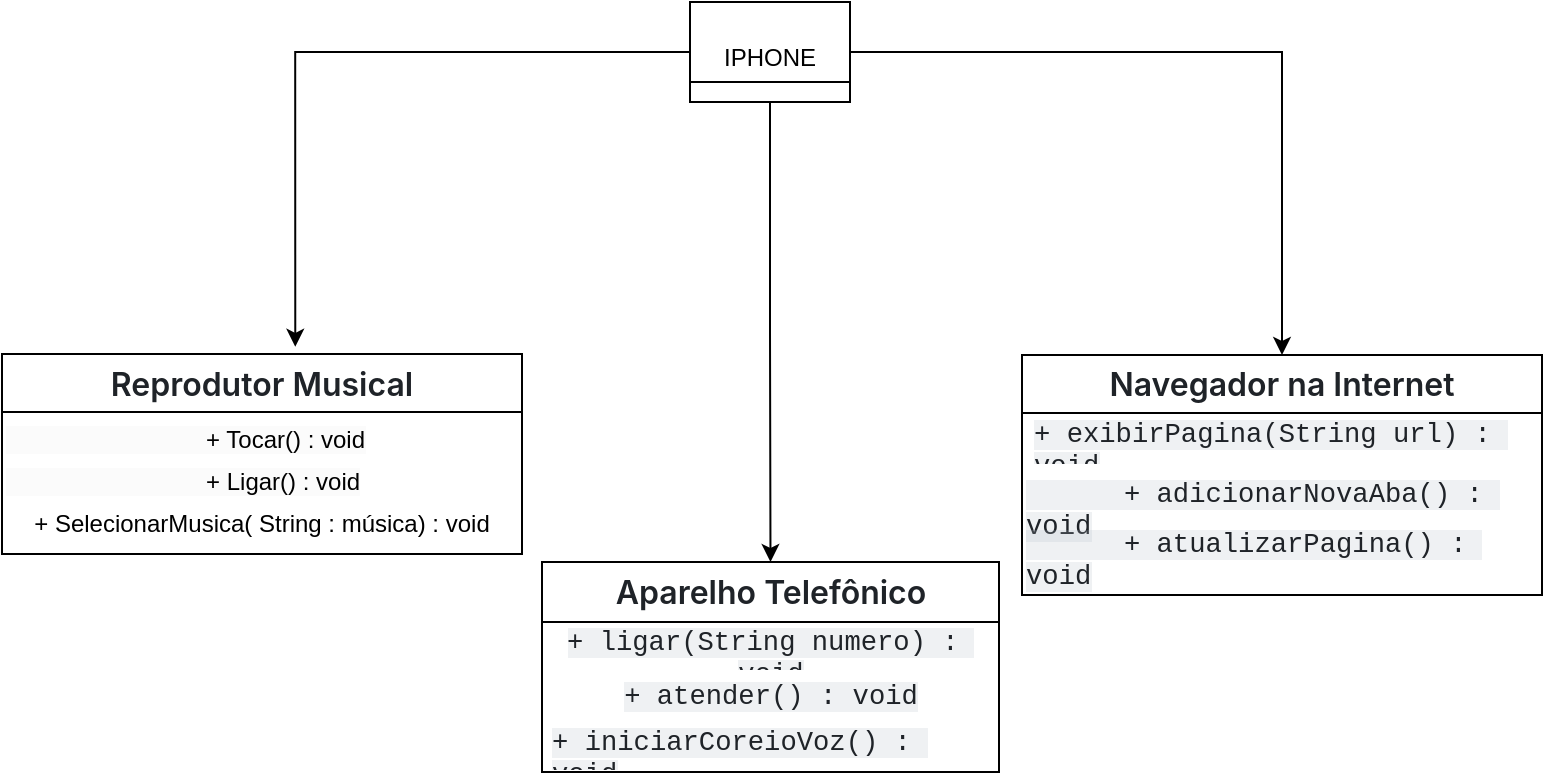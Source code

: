 <mxfile version="24.6.4" type="device">
  <diagram name="Página-1" id="YeMEVZXAkLuta_paQwwK">
    <mxGraphModel dx="1195" dy="650" grid="1" gridSize="10" guides="1" tooltips="1" connect="1" arrows="1" fold="1" page="1" pageScale="1" pageWidth="827" pageHeight="1169" math="0" shadow="0">
      <root>
        <mxCell id="0" />
        <mxCell id="1" parent="0" />
        <mxCell id="9z-ysAVNwkf0hZEtvn9D-35" value="" style="edgeStyle=orthogonalEdgeStyle;rounded=0;orthogonalLoop=1;jettySize=auto;html=1;entryX=0.564;entryY=-0.036;entryDx=0;entryDy=0;entryPerimeter=0;" edge="1" parent="1" source="9z-ysAVNwkf0hZEtvn9D-1" target="9z-ysAVNwkf0hZEtvn9D-22">
          <mxGeometry relative="1" as="geometry">
            <mxPoint x="294" y="65" as="targetPoint" />
          </mxGeometry>
        </mxCell>
        <mxCell id="9z-ysAVNwkf0hZEtvn9D-36" style="edgeStyle=orthogonalEdgeStyle;rounded=0;orthogonalLoop=1;jettySize=auto;html=1;exitX=0.5;exitY=1;exitDx=0;exitDy=0;entryX=0.5;entryY=0;entryDx=0;entryDy=0;" edge="1" parent="1" source="9z-ysAVNwkf0hZEtvn9D-1" target="9z-ysAVNwkf0hZEtvn9D-19">
          <mxGeometry relative="1" as="geometry" />
        </mxCell>
        <mxCell id="9z-ysAVNwkf0hZEtvn9D-37" style="edgeStyle=orthogonalEdgeStyle;rounded=0;orthogonalLoop=1;jettySize=auto;html=1;exitX=1;exitY=0.5;exitDx=0;exitDy=0;entryX=0.5;entryY=0;entryDx=0;entryDy=0;" edge="1" parent="1" source="9z-ysAVNwkf0hZEtvn9D-1" target="9z-ysAVNwkf0hZEtvn9D-30">
          <mxGeometry relative="1" as="geometry" />
        </mxCell>
        <mxCell id="9z-ysAVNwkf0hZEtvn9D-1" value="&lt;div&gt;&lt;br&gt;&lt;/div&gt;IPHONE&lt;div&gt;&lt;br&gt;&lt;/div&gt;" style="swimlane;fontStyle=0;align=center;verticalAlign=top;childLayout=stackLayout;horizontal=1;startSize=40;horizontalStack=0;resizeParent=1;resizeParentMax=0;resizeLast=0;collapsible=0;marginBottom=0;html=1;whiteSpace=wrap;" vertex="1" parent="1">
          <mxGeometry x="374" y="40" width="80" height="50" as="geometry" />
        </mxCell>
        <mxCell id="9z-ysAVNwkf0hZEtvn9D-19" value="&lt;span style=&quot;box-sizing: border-box; font-weight: var(--base-text-weight-semibold, 600); color: rgb(31, 35, 40); font-family: -apple-system, BlinkMacSystemFont, &amp;quot;Segoe UI&amp;quot;, &amp;quot;Noto Sans&amp;quot;, Helvetica, Arial, sans-serif, &amp;quot;Apple Color Emoji&amp;quot;, &amp;quot;Segoe UI Emoji&amp;quot;; font-size: 16px; text-align: left; background-color: rgb(255, 255, 255);&quot;&gt;Aparelho Telefônico&lt;/span&gt;" style="swimlane;fontStyle=1;align=center;verticalAlign=middle;childLayout=stackLayout;horizontal=1;startSize=30;horizontalStack=0;resizeParent=1;resizeParentMax=0;resizeLast=0;collapsible=0;marginBottom=0;html=1;whiteSpace=wrap;" vertex="1" parent="1">
          <mxGeometry x="300" y="320" width="228.5" height="105" as="geometry" />
        </mxCell>
        <mxCell id="9z-ysAVNwkf0hZEtvn9D-20" value="&lt;span style=&quot;color: rgb(31, 35, 40); font-family: ui-monospace, SFMono-Regular, &amp;quot;SF Mono&amp;quot;, Menlo, Consolas, &amp;quot;Liberation Mono&amp;quot;, monospace; font-size: 13.6px; text-align: left; white-space-collapse: break-spaces; background-color: rgba(175, 184, 193, 0.2);&quot;&gt;+ ligar(String numero) : void&lt;/span&gt;" style="text;html=1;strokeColor=none;fillColor=none;align=center;verticalAlign=middle;spacingLeft=4;spacingRight=4;overflow=hidden;rotatable=0;points=[[0,0.5],[1,0.5]];portConstraint=eastwest;whiteSpace=wrap;" vertex="1" parent="9z-ysAVNwkf0hZEtvn9D-19">
          <mxGeometry y="30" width="228.5" height="25" as="geometry" />
        </mxCell>
        <mxCell id="9z-ysAVNwkf0hZEtvn9D-38" value="&lt;span style=&quot;color: rgb(31, 35, 40); font-family: ui-monospace, SFMono-Regular, &amp;quot;SF Mono&amp;quot;, Menlo, Consolas, &amp;quot;Liberation Mono&amp;quot;, monospace; font-size: 13.6px; text-align: left; white-space-collapse: break-spaces; background-color: rgba(175, 184, 193, 0.2);&quot;&gt;+ atender() : void&lt;/span&gt;" style="text;html=1;strokeColor=none;fillColor=none;align=center;verticalAlign=middle;spacingLeft=4;spacingRight=4;overflow=hidden;rotatable=0;points=[[0,0.5],[1,0.5]];portConstraint=eastwest;whiteSpace=wrap;" vertex="1" parent="9z-ysAVNwkf0hZEtvn9D-19">
          <mxGeometry y="55" width="228.5" height="25" as="geometry" />
        </mxCell>
        <mxCell id="9z-ysAVNwkf0hZEtvn9D-42" value="&lt;div style=&quot;text-align: left;&quot;&gt;&lt;font face=&quot;ui-monospace, SFMono-Regular, SF Mono, Menlo, Consolas, Liberation Mono, monospace&quot; color=&quot;#1f2328&quot;&gt;&lt;span style=&quot;font-size: 13.6px; white-space-collapse: break-spaces; background-color: rgba(175, 184, 193, 0.2);&quot;&gt;+ iniciarCoreioVoz() : void&lt;/span&gt;&lt;/font&gt;&lt;/div&gt;" style="text;html=1;strokeColor=none;fillColor=none;align=center;verticalAlign=middle;spacingLeft=4;spacingRight=4;overflow=hidden;rotatable=0;points=[[0,0.5],[1,0.5]];portConstraint=eastwest;whiteSpace=wrap;" vertex="1" parent="9z-ysAVNwkf0hZEtvn9D-19">
          <mxGeometry y="80" width="228.5" height="25" as="geometry" />
        </mxCell>
        <mxCell id="9z-ysAVNwkf0hZEtvn9D-22" value="&lt;span style=&quot;box-sizing: border-box; font-weight: var(--base-text-weight-semibold, 600); color: rgb(31, 35, 40); font-family: -apple-system, BlinkMacSystemFont, &amp;quot;Segoe UI&amp;quot;, &amp;quot;Noto Sans&amp;quot;, Helvetica, Arial, sans-serif, &amp;quot;Apple Color Emoji&amp;quot;, &amp;quot;Segoe UI Emoji&amp;quot;; font-size: 16px; text-align: left; background-color: rgb(255, 255, 255);&quot;&gt;Reprodutor Musical&lt;/span&gt;" style="swimlane;fontStyle=1;align=center;verticalAlign=middle;childLayout=stackLayout;horizontal=1;startSize=29;horizontalStack=0;resizeParent=1;resizeParentMax=0;resizeLast=0;collapsible=0;marginBottom=0;html=1;whiteSpace=wrap;" vertex="1" parent="1">
          <mxGeometry x="30" y="216" width="260" height="100" as="geometry" />
        </mxCell>
        <mxCell id="9z-ysAVNwkf0hZEtvn9D-43" value="&lt;span style=&quot;color: rgb(0, 0, 0); font-family: Helvetica; font-size: 12px; font-style: normal; font-variant-ligatures: normal; font-variant-caps: normal; font-weight: 400; letter-spacing: normal; orphans: 2; text-align: center; text-indent: 0px; text-transform: none; widows: 2; word-spacing: 0px; -webkit-text-stroke-width: 0px; white-space: normal; background-color: rgb(251, 251, 251); text-decoration-thickness: initial; text-decoration-style: initial; text-decoration-color: initial; display: inline !important; float: none;&quot;&gt;&amp;nbsp; &amp;nbsp; &amp;nbsp; &amp;nbsp; &amp;nbsp; &amp;nbsp; &amp;nbsp; &amp;nbsp; &amp;nbsp; &amp;nbsp; &amp;nbsp; &amp;nbsp; &amp;nbsp; &amp;nbsp; &amp;nbsp; + Tocar() : void&lt;/span&gt;" style="text;whiteSpace=wrap;html=1;" vertex="1" parent="9z-ysAVNwkf0hZEtvn9D-22">
          <mxGeometry y="29" width="260" height="21" as="geometry" />
        </mxCell>
        <mxCell id="9z-ysAVNwkf0hZEtvn9D-44" value="&lt;span style=&quot;color: rgb(0, 0, 0); font-family: Helvetica; font-size: 12px; font-style: normal; font-variant-ligatures: normal; font-variant-caps: normal; font-weight: 400; letter-spacing: normal; orphans: 2; text-align: center; text-indent: 0px; text-transform: none; widows: 2; word-spacing: 0px; -webkit-text-stroke-width: 0px; white-space: normal; background-color: rgb(251, 251, 251); text-decoration-thickness: initial; text-decoration-style: initial; text-decoration-color: initial; display: inline !important; float: none;&quot;&gt;&amp;nbsp; &amp;nbsp; &amp;nbsp; &amp;nbsp; &amp;nbsp; &amp;nbsp; &amp;nbsp; &amp;nbsp; &amp;nbsp; &amp;nbsp; &amp;nbsp; &amp;nbsp; &amp;nbsp; &amp;nbsp; &amp;nbsp; + Ligar() : void&lt;/span&gt;" style="text;whiteSpace=wrap;html=1;" vertex="1" parent="9z-ysAVNwkf0hZEtvn9D-22">
          <mxGeometry y="50" width="260" height="20" as="geometry" />
        </mxCell>
        <mxCell id="9z-ysAVNwkf0hZEtvn9D-23" value="&lt;div&gt;&lt;span style=&quot;background-color: initial;&quot;&gt;+ SelecionarMusica( String : música) : void&lt;/span&gt;&lt;br&gt;&lt;/div&gt;" style="text;html=1;strokeColor=none;fillColor=none;align=center;verticalAlign=middle;spacingLeft=4;spacingRight=4;overflow=hidden;rotatable=0;points=[[0,0.5],[1,0.5]];portConstraint=eastwest;whiteSpace=wrap;" vertex="1" parent="9z-ysAVNwkf0hZEtvn9D-22">
          <mxGeometry y="70" width="260" height="30" as="geometry" />
        </mxCell>
        <mxCell id="9z-ysAVNwkf0hZEtvn9D-30" value="&lt;span style=&quot;box-sizing: border-box; font-weight: var(--base-text-weight-semibold, 600); color: rgb(31, 35, 40); font-family: -apple-system, BlinkMacSystemFont, &amp;quot;Segoe UI&amp;quot;, &amp;quot;Noto Sans&amp;quot;, Helvetica, Arial, sans-serif, &amp;quot;Apple Color Emoji&amp;quot;, &amp;quot;Segoe UI Emoji&amp;quot;; font-size: 16px; text-align: left; background-color: rgb(255, 255, 255);&quot;&gt;Navegador na Internet&lt;/span&gt;" style="swimlane;fontStyle=1;align=center;verticalAlign=middle;childLayout=stackLayout;horizontal=1;startSize=29;horizontalStack=0;resizeParent=1;resizeParentMax=0;resizeLast=0;collapsible=0;marginBottom=0;html=1;whiteSpace=wrap;" vertex="1" parent="1">
          <mxGeometry x="540" y="216.5" width="260" height="120" as="geometry" />
        </mxCell>
        <mxCell id="9z-ysAVNwkf0hZEtvn9D-32" value="&lt;span style=&quot;color: rgb(31, 35, 40); font-family: ui-monospace, SFMono-Regular, &amp;quot;SF Mono&amp;quot;, Menlo, Consolas, &amp;quot;Liberation Mono&amp;quot;, monospace; font-size: 13.6px; white-space-collapse: break-spaces; background-color: rgba(175, 184, 193, 0.2);&quot;&gt;+ exibirPagina(String url) : void&lt;/span&gt;" style="text;html=1;strokeColor=none;fillColor=none;align=left;verticalAlign=middle;spacingLeft=4;spacingRight=4;overflow=hidden;rotatable=0;points=[[0,0.5],[1,0.5]];portConstraint=eastwest;whiteSpace=wrap;" vertex="1" parent="9z-ysAVNwkf0hZEtvn9D-30">
          <mxGeometry y="29" width="260" height="26" as="geometry" />
        </mxCell>
        <mxCell id="9z-ysAVNwkf0hZEtvn9D-45" value="&lt;span style=&quot;color: rgb(31, 35, 40); font-family: ui-monospace, SFMono-Regular, &amp;quot;SF Mono&amp;quot;, Menlo, Consolas, &amp;quot;Liberation Mono&amp;quot;, monospace; font-size: 13.6px; font-style: normal; font-variant-ligatures: normal; font-variant-caps: normal; font-weight: 400; letter-spacing: normal; orphans: 2; text-align: left; text-indent: 0px; text-transform: none; widows: 2; word-spacing: 0px; -webkit-text-stroke-width: 0px; white-space: break-spaces; background-color: rgba(175, 184, 193, 0.2); text-decoration-thickness: initial; text-decoration-style: initial; text-decoration-color: initial; display: inline !important; float: none;&quot;&gt;      + adicionarNovaAba() : void&lt;/span&gt;" style="text;whiteSpace=wrap;html=1;" vertex="1" parent="9z-ysAVNwkf0hZEtvn9D-30">
          <mxGeometry y="55" width="260" height="25" as="geometry" />
        </mxCell>
        <mxCell id="9z-ysAVNwkf0hZEtvn9D-46" value="&lt;span style=&quot;color: rgb(31, 35, 40); font-family: ui-monospace, SFMono-Regular, &amp;quot;SF Mono&amp;quot;, Menlo, Consolas, &amp;quot;Liberation Mono&amp;quot;, monospace; font-size: 13.6px; font-style: normal; font-variant-ligatures: normal; font-variant-caps: normal; font-weight: 400; letter-spacing: normal; orphans: 2; text-align: left; text-indent: 0px; text-transform: none; widows: 2; word-spacing: 0px; -webkit-text-stroke-width: 0px; white-space: break-spaces; background-color: rgba(175, 184, 193, 0.2); text-decoration-thickness: initial; text-decoration-style: initial; text-decoration-color: initial; display: inline !important; float: none;&quot;&gt;      + atualizarPagina() : void&lt;/span&gt;" style="text;whiteSpace=wrap;html=1;" vertex="1" parent="9z-ysAVNwkf0hZEtvn9D-30">
          <mxGeometry y="80" width="260" height="40" as="geometry" />
        </mxCell>
      </root>
    </mxGraphModel>
  </diagram>
</mxfile>
